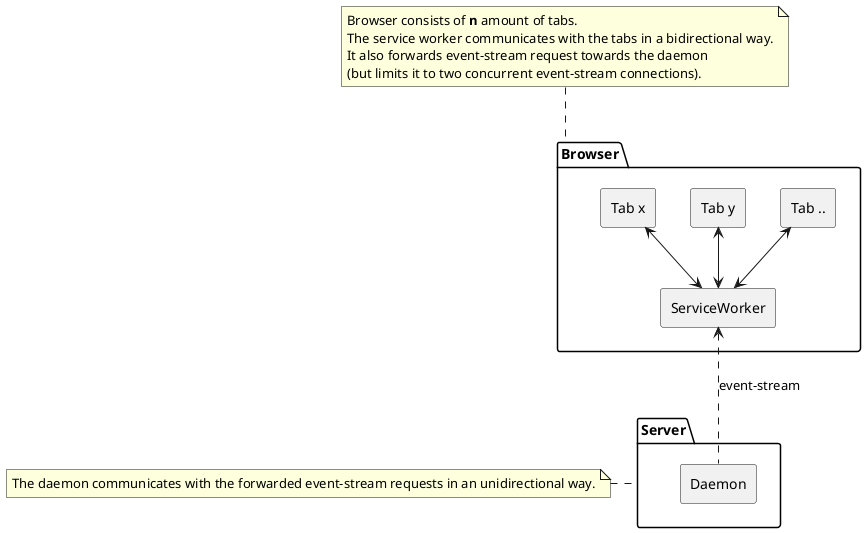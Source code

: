 @startuml

skinparam componentStyle rectangle

package "Browser" as B {
  [Tab ..] <--> [ServiceWorker]
  [Tab y] <--> [ServiceWorker]
  [Tab x] <--> [ServiceWorker]
}

package "Server" as S {
  [Daemon]
}

[ServiceWorker] <.. [Daemon] : event-stream

note left of S
  The daemon communicates with the forwarded event-stream requests in an unidirectional way.
end note

note as NB
  Browser consists of <b>n</b> amount of tabs.
  The service worker communicates with the tabs in a bidirectional way.
  It also forwards event-stream request towards the daemon
  (but limits it to two concurrent event-stream connections).
end note

NB .. B
@enduml
